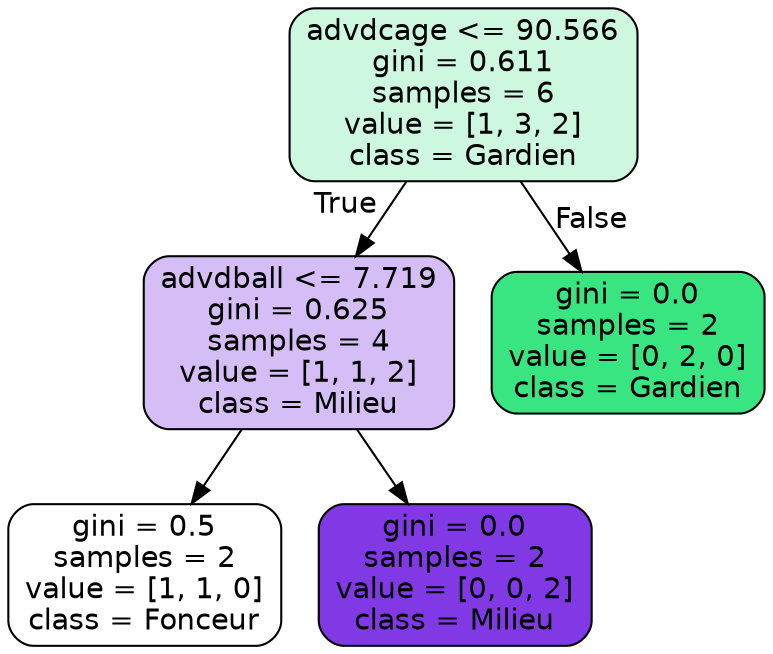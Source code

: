 digraph Tree {
node [shape=box, style="filled, rounded", color="black", fontname=helvetica] ;
edge [fontname=helvetica] ;
0 [label="advdcage <= 90.566\ngini = 0.611\nsamples = 6\nvalue = [1, 3, 2]\nclass = Gardien", fillcolor="#39e58140"] ;
1 [label="advdball <= 7.719\ngini = 0.625\nsamples = 4\nvalue = [1, 1, 2]\nclass = Milieu", fillcolor="#8139e555"] ;
0 -> 1 [labeldistance=2.5, labelangle=45, headlabel="True"] ;
2 [label="gini = 0.5\nsamples = 2\nvalue = [1, 1, 0]\nclass = Fonceur", fillcolor="#e5813900"] ;
1 -> 2 ;
3 [label="gini = 0.0\nsamples = 2\nvalue = [0, 0, 2]\nclass = Milieu", fillcolor="#8139e5ff"] ;
1 -> 3 ;
4 [label="gini = 0.0\nsamples = 2\nvalue = [0, 2, 0]\nclass = Gardien", fillcolor="#39e581ff"] ;
0 -> 4 [labeldistance=2.5, labelangle=-45, headlabel="False"] ;
}